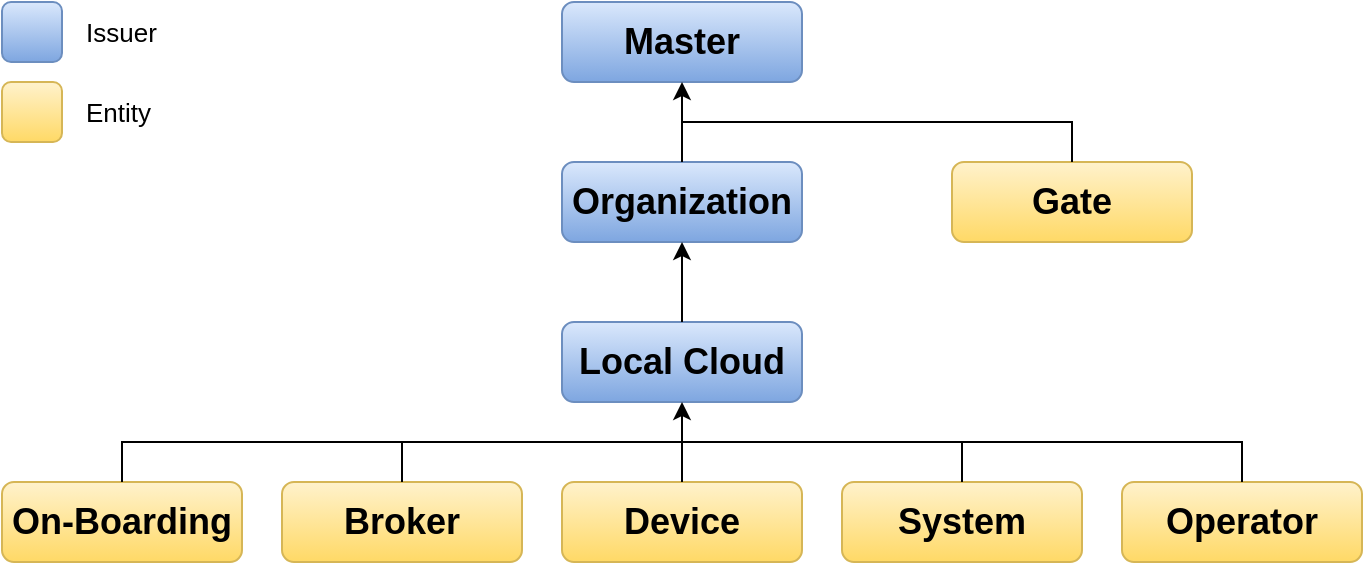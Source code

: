 <mxfile version="26.0.4">
  <diagram name="Page-1" id="D20IxWbcHN--OHBqU08n">
    <mxGraphModel dx="989" dy="577" grid="1" gridSize="10" guides="1" tooltips="1" connect="1" arrows="1" fold="1" page="1" pageScale="1" pageWidth="850" pageHeight="1100" math="0" shadow="0">
      <root>
        <mxCell id="0" />
        <mxCell id="1" parent="0" />
        <mxCell id="X1Gl78YaKMXHKe09gd7y-2" value="Master" style="rounded=1;whiteSpace=wrap;html=1;fontStyle=1;fontSize=18;fillColor=#dae8fc;gradientColor=#7ea6e0;strokeColor=#6c8ebf;" vertex="1" parent="1">
          <mxGeometry x="360" y="160" width="120" height="40" as="geometry" />
        </mxCell>
        <mxCell id="X1Gl78YaKMXHKe09gd7y-3" value="" style="rounded=1;whiteSpace=wrap;html=1;fontStyle=1;fontSize=18;fillColor=#dae8fc;gradientColor=#7ea6e0;strokeColor=#6c8ebf;" vertex="1" parent="1">
          <mxGeometry x="80" y="160" width="30" height="30" as="geometry" />
        </mxCell>
        <mxCell id="X1Gl78YaKMXHKe09gd7y-4" value="Issuer" style="text;html=1;align=left;verticalAlign=middle;whiteSpace=wrap;rounded=0;fontSize=13;" vertex="1" parent="1">
          <mxGeometry x="120" y="160" width="60" height="30" as="geometry" />
        </mxCell>
        <mxCell id="X1Gl78YaKMXHKe09gd7y-5" value="" style="rounded=1;whiteSpace=wrap;html=1;fontStyle=1;fontSize=18;fillColor=#fff2cc;gradientColor=#ffd966;strokeColor=#d6b656;" vertex="1" parent="1">
          <mxGeometry x="80" y="200" width="30" height="30" as="geometry" />
        </mxCell>
        <mxCell id="X1Gl78YaKMXHKe09gd7y-6" value="Entity" style="text;html=1;align=left;verticalAlign=middle;whiteSpace=wrap;rounded=0;fontSize=13;" vertex="1" parent="1">
          <mxGeometry x="120" y="200" width="60" height="30" as="geometry" />
        </mxCell>
        <mxCell id="X1Gl78YaKMXHKe09gd7y-7" value="Organization" style="rounded=1;whiteSpace=wrap;html=1;fontStyle=1;fontSize=18;fillColor=#dae8fc;gradientColor=#7ea6e0;strokeColor=#6c8ebf;" vertex="1" parent="1">
          <mxGeometry x="360" y="240" width="120" height="40" as="geometry" />
        </mxCell>
        <mxCell id="X1Gl78YaKMXHKe09gd7y-8" value="Gate" style="rounded=1;whiteSpace=wrap;html=1;fontStyle=1;fontSize=18;fillColor=#fff2cc;gradientColor=#ffd966;strokeColor=#d6b656;" vertex="1" parent="1">
          <mxGeometry x="555" y="240" width="120" height="40" as="geometry" />
        </mxCell>
        <mxCell id="X1Gl78YaKMXHKe09gd7y-9" value="Local Cloud" style="rounded=1;whiteSpace=wrap;html=1;fontStyle=1;fontSize=18;fillColor=#dae8fc;gradientColor=#7ea6e0;strokeColor=#6c8ebf;" vertex="1" parent="1">
          <mxGeometry x="360" y="320" width="120" height="40" as="geometry" />
        </mxCell>
        <mxCell id="X1Gl78YaKMXHKe09gd7y-10" value="" style="endArrow=classic;html=1;rounded=0;exitX=0.5;exitY=0;exitDx=0;exitDy=0;entryX=0.5;entryY=1;entryDx=0;entryDy=0;" edge="1" parent="1" source="X1Gl78YaKMXHKe09gd7y-7" target="X1Gl78YaKMXHKe09gd7y-2">
          <mxGeometry width="50" height="50" relative="1" as="geometry">
            <mxPoint x="400" y="450" as="sourcePoint" />
            <mxPoint x="450" y="400" as="targetPoint" />
          </mxGeometry>
        </mxCell>
        <mxCell id="X1Gl78YaKMXHKe09gd7y-11" value="" style="endArrow=classic;html=1;rounded=0;exitX=0.5;exitY=0;exitDx=0;exitDy=0;entryX=0.5;entryY=1;entryDx=0;entryDy=0;" edge="1" parent="1" source="X1Gl78YaKMXHKe09gd7y-9" target="X1Gl78YaKMXHKe09gd7y-7">
          <mxGeometry width="50" height="50" relative="1" as="geometry">
            <mxPoint x="400" y="450" as="sourcePoint" />
            <mxPoint x="450" y="400" as="targetPoint" />
          </mxGeometry>
        </mxCell>
        <mxCell id="X1Gl78YaKMXHKe09gd7y-14" value="" style="endArrow=none;html=1;rounded=0;exitX=0.5;exitY=0;exitDx=0;exitDy=0;" edge="1" parent="1" source="X1Gl78YaKMXHKe09gd7y-8">
          <mxGeometry width="50" height="50" relative="1" as="geometry">
            <mxPoint x="400" y="450" as="sourcePoint" />
            <mxPoint x="420" y="220" as="targetPoint" />
            <Array as="points">
              <mxPoint x="615" y="220" />
            </Array>
          </mxGeometry>
        </mxCell>
        <mxCell id="X1Gl78YaKMXHKe09gd7y-15" value="Device" style="rounded=1;whiteSpace=wrap;html=1;fontStyle=1;fontSize=18;fillColor=#fff2cc;gradientColor=#ffd966;strokeColor=#d6b656;" vertex="1" parent="1">
          <mxGeometry x="360" y="400" width="120" height="40" as="geometry" />
        </mxCell>
        <mxCell id="X1Gl78YaKMXHKe09gd7y-16" value="Broker" style="rounded=1;whiteSpace=wrap;html=1;fontStyle=1;fontSize=18;fillColor=#fff2cc;gradientColor=#ffd966;strokeColor=#d6b656;" vertex="1" parent="1">
          <mxGeometry x="220" y="400" width="120" height="40" as="geometry" />
        </mxCell>
        <mxCell id="X1Gl78YaKMXHKe09gd7y-17" value="On-Boarding" style="rounded=1;whiteSpace=wrap;html=1;fontStyle=1;fontSize=18;fillColor=#fff2cc;gradientColor=#ffd966;strokeColor=#d6b656;" vertex="1" parent="1">
          <mxGeometry x="80" y="400" width="120" height="40" as="geometry" />
        </mxCell>
        <mxCell id="X1Gl78YaKMXHKe09gd7y-18" value="System" style="rounded=1;whiteSpace=wrap;html=1;fontStyle=1;fontSize=18;fillColor=#fff2cc;gradientColor=#ffd966;strokeColor=#d6b656;" vertex="1" parent="1">
          <mxGeometry x="500" y="400" width="120" height="40" as="geometry" />
        </mxCell>
        <mxCell id="X1Gl78YaKMXHKe09gd7y-19" value="Operator" style="rounded=1;whiteSpace=wrap;html=1;fontStyle=1;fontSize=18;fillColor=#fff2cc;gradientColor=#ffd966;strokeColor=#d6b656;" vertex="1" parent="1">
          <mxGeometry x="640" y="400" width="120" height="40" as="geometry" />
        </mxCell>
        <mxCell id="X1Gl78YaKMXHKe09gd7y-20" value="" style="endArrow=classic;html=1;rounded=0;entryX=0.5;entryY=1;entryDx=0;entryDy=0;exitX=0.5;exitY=0;exitDx=0;exitDy=0;" edge="1" parent="1" source="X1Gl78YaKMXHKe09gd7y-15" target="X1Gl78YaKMXHKe09gd7y-9">
          <mxGeometry width="50" height="50" relative="1" as="geometry">
            <mxPoint x="400" y="450" as="sourcePoint" />
            <mxPoint x="450" y="400" as="targetPoint" />
          </mxGeometry>
        </mxCell>
        <mxCell id="X1Gl78YaKMXHKe09gd7y-21" value="" style="endArrow=none;html=1;rounded=0;exitX=0.5;exitY=0;exitDx=0;exitDy=0;" edge="1" parent="1" source="X1Gl78YaKMXHKe09gd7y-17">
          <mxGeometry width="50" height="50" relative="1" as="geometry">
            <mxPoint x="400" y="450" as="sourcePoint" />
            <mxPoint x="420" y="380" as="targetPoint" />
            <Array as="points">
              <mxPoint x="140" y="380" />
            </Array>
          </mxGeometry>
        </mxCell>
        <mxCell id="X1Gl78YaKMXHKe09gd7y-22" value="" style="endArrow=none;html=1;rounded=0;exitX=0.5;exitY=0;exitDx=0;exitDy=0;" edge="1" parent="1" source="X1Gl78YaKMXHKe09gd7y-19">
          <mxGeometry width="50" height="50" relative="1" as="geometry">
            <mxPoint x="400" y="450" as="sourcePoint" />
            <mxPoint x="420" y="380" as="targetPoint" />
            <Array as="points">
              <mxPoint x="700" y="380" />
            </Array>
          </mxGeometry>
        </mxCell>
        <mxCell id="X1Gl78YaKMXHKe09gd7y-23" value="" style="endArrow=none;html=1;rounded=0;exitX=0.5;exitY=0;exitDx=0;exitDy=0;" edge="1" parent="1" source="X1Gl78YaKMXHKe09gd7y-16">
          <mxGeometry width="50" height="50" relative="1" as="geometry">
            <mxPoint x="400" y="450" as="sourcePoint" />
            <mxPoint x="280" y="380" as="targetPoint" />
          </mxGeometry>
        </mxCell>
        <mxCell id="X1Gl78YaKMXHKe09gd7y-24" value="" style="endArrow=none;html=1;rounded=0;exitX=0.5;exitY=0;exitDx=0;exitDy=0;" edge="1" parent="1" source="X1Gl78YaKMXHKe09gd7y-18">
          <mxGeometry width="50" height="50" relative="1" as="geometry">
            <mxPoint x="400" y="450" as="sourcePoint" />
            <mxPoint x="560" y="380" as="targetPoint" />
          </mxGeometry>
        </mxCell>
      </root>
    </mxGraphModel>
  </diagram>
</mxfile>
